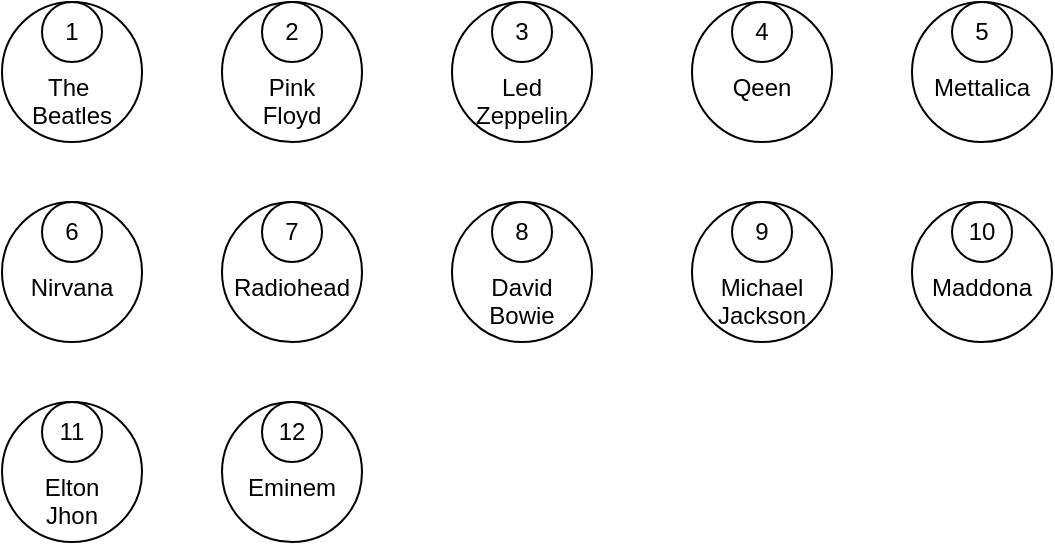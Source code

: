 <mxfile version="27.0.4" pages="6">
  <diagram name="node.Artist" id="mtRTsLWoyq1FAcI0u9YB">
    <mxGraphModel dx="2386" dy="1319" grid="1" gridSize="10" guides="1" tooltips="1" connect="1" arrows="1" fold="1" page="0" pageScale="1" pageWidth="827" pageHeight="1169" math="0" shadow="0">
      <root>
        <mxCell id="0" />
        <mxCell id="1" parent="0" />
        <mxCell id="n9ixTQ6DiQ4oEq_hwf-k-1" value="&lt;div&gt;&lt;br&gt;&lt;/div&gt;&lt;div&gt;&lt;br&gt;&lt;/div&gt;&lt;div&gt;The&amp;nbsp;&lt;/div&gt;&lt;div&gt;Beatles&lt;/div&gt;" style="ellipse;whiteSpace=wrap;html=1;aspect=fixed;" parent="1" vertex="1">
          <mxGeometry x="-1280" y="-740" width="70" height="70" as="geometry" />
        </mxCell>
        <mxCell id="n9ixTQ6DiQ4oEq_hwf-k-2" value="&lt;font style=&quot;font-size: 12px;&quot;&gt;1&lt;/font&gt;" style="ellipse;whiteSpace=wrap;html=1;aspect=fixed;" parent="1" vertex="1">
          <mxGeometry x="-1260" y="-740" width="30" height="30" as="geometry" />
        </mxCell>
        <mxCell id="n9ixTQ6DiQ4oEq_hwf-k-3" value="&lt;div&gt;&lt;br&gt;&lt;/div&gt;&lt;div&gt;&lt;br&gt;&lt;/div&gt;&lt;div&gt;Pink&lt;/div&gt;&lt;div&gt;Floyd&lt;/div&gt;" style="ellipse;whiteSpace=wrap;html=1;aspect=fixed;" parent="1" vertex="1">
          <mxGeometry x="-1170" y="-740" width="70" height="70" as="geometry" />
        </mxCell>
        <mxCell id="n9ixTQ6DiQ4oEq_hwf-k-4" value="&lt;font style=&quot;font-size: 12px;&quot;&gt;2&lt;/font&gt;" style="ellipse;whiteSpace=wrap;html=1;aspect=fixed;" parent="1" vertex="1">
          <mxGeometry x="-1150" y="-740" width="30" height="30" as="geometry" />
        </mxCell>
        <mxCell id="n9ixTQ6DiQ4oEq_hwf-k-5" value="&lt;div&gt;&lt;br&gt;&lt;/div&gt;&lt;div&gt;&lt;br&gt;&lt;/div&gt;&lt;div&gt;Led Zeppelin&lt;/div&gt;" style="ellipse;whiteSpace=wrap;html=1;aspect=fixed;" parent="1" vertex="1">
          <mxGeometry x="-1055" y="-740" width="70" height="70" as="geometry" />
        </mxCell>
        <mxCell id="n9ixTQ6DiQ4oEq_hwf-k-6" value="&lt;font style=&quot;font-size: 12px;&quot;&gt;3&lt;/font&gt;" style="ellipse;whiteSpace=wrap;html=1;aspect=fixed;" parent="1" vertex="1">
          <mxGeometry x="-1035" y="-740" width="30" height="30" as="geometry" />
        </mxCell>
        <mxCell id="n9ixTQ6DiQ4oEq_hwf-k-7" value="&lt;div&gt;&lt;br&gt;&lt;/div&gt;&lt;div&gt;Qeen&lt;/div&gt;" style="ellipse;whiteSpace=wrap;html=1;aspect=fixed;" parent="1" vertex="1">
          <mxGeometry x="-935" y="-740" width="70" height="70" as="geometry" />
        </mxCell>
        <mxCell id="n9ixTQ6DiQ4oEq_hwf-k-8" value="&lt;font style=&quot;font-size: 12px;&quot;&gt;4&lt;/font&gt;" style="ellipse;whiteSpace=wrap;html=1;aspect=fixed;" parent="1" vertex="1">
          <mxGeometry x="-915" y="-740" width="30" height="30" as="geometry" />
        </mxCell>
        <mxCell id="n9ixTQ6DiQ4oEq_hwf-k-9" value="&lt;div&gt;&lt;br&gt;&lt;/div&gt;&lt;div&gt;Mettalica&lt;/div&gt;" style="ellipse;whiteSpace=wrap;html=1;aspect=fixed;" parent="1" vertex="1">
          <mxGeometry x="-825" y="-740" width="70" height="70" as="geometry" />
        </mxCell>
        <mxCell id="n9ixTQ6DiQ4oEq_hwf-k-10" value="&lt;font style=&quot;font-size: 12px;&quot;&gt;5&lt;/font&gt;" style="ellipse;whiteSpace=wrap;html=1;aspect=fixed;" parent="1" vertex="1">
          <mxGeometry x="-805" y="-740" width="30" height="30" as="geometry" />
        </mxCell>
        <mxCell id="n9ixTQ6DiQ4oEq_hwf-k-11" value="&lt;div&gt;&lt;br&gt;&lt;/div&gt;&lt;div&gt;Nirvana&lt;/div&gt;" style="ellipse;whiteSpace=wrap;html=1;aspect=fixed;" parent="1" vertex="1">
          <mxGeometry x="-1280" y="-640" width="70" height="70" as="geometry" />
        </mxCell>
        <mxCell id="n9ixTQ6DiQ4oEq_hwf-k-12" value="&lt;font style=&quot;font-size: 12px;&quot;&gt;6&lt;/font&gt;" style="ellipse;whiteSpace=wrap;html=1;aspect=fixed;" parent="1" vertex="1">
          <mxGeometry x="-1260" y="-640" width="30" height="30" as="geometry" />
        </mxCell>
        <mxCell id="n9ixTQ6DiQ4oEq_hwf-k-13" value="&lt;div&gt;&lt;br&gt;&lt;/div&gt;&lt;div&gt;Radiohead&lt;/div&gt;" style="ellipse;whiteSpace=wrap;html=1;aspect=fixed;" parent="1" vertex="1">
          <mxGeometry x="-1170" y="-640" width="70" height="70" as="geometry" />
        </mxCell>
        <mxCell id="n9ixTQ6DiQ4oEq_hwf-k-14" value="&lt;font style=&quot;font-size: 12px;&quot;&gt;7&lt;/font&gt;" style="ellipse;whiteSpace=wrap;html=1;aspect=fixed;" parent="1" vertex="1">
          <mxGeometry x="-1150" y="-640" width="30" height="30" as="geometry" />
        </mxCell>
        <mxCell id="n9ixTQ6DiQ4oEq_hwf-k-15" value="&lt;div&gt;&lt;br&gt;&lt;/div&gt;&lt;div&gt;&lt;br&gt;&lt;/div&gt;&lt;div&gt;David&lt;/div&gt;&lt;div&gt;Bowie&lt;/div&gt;" style="ellipse;whiteSpace=wrap;html=1;aspect=fixed;" parent="1" vertex="1">
          <mxGeometry x="-1055" y="-640" width="70" height="70" as="geometry" />
        </mxCell>
        <mxCell id="n9ixTQ6DiQ4oEq_hwf-k-16" value="&lt;font style=&quot;font-size: 12px;&quot;&gt;8&lt;/font&gt;" style="ellipse;whiteSpace=wrap;html=1;aspect=fixed;" parent="1" vertex="1">
          <mxGeometry x="-1035" y="-640" width="30" height="30" as="geometry" />
        </mxCell>
        <mxCell id="n9ixTQ6DiQ4oEq_hwf-k-17" value="&lt;div&gt;&lt;br&gt;&lt;/div&gt;&lt;div&gt;&lt;br&gt;&lt;/div&gt;&lt;div&gt;Michael&lt;/div&gt;&lt;div&gt;Jackson&lt;/div&gt;" style="ellipse;whiteSpace=wrap;html=1;aspect=fixed;" parent="1" vertex="1">
          <mxGeometry x="-935" y="-640" width="70" height="70" as="geometry" />
        </mxCell>
        <mxCell id="n9ixTQ6DiQ4oEq_hwf-k-18" value="&lt;font style=&quot;font-size: 12px;&quot;&gt;9&lt;/font&gt;" style="ellipse;whiteSpace=wrap;html=1;aspect=fixed;" parent="1" vertex="1">
          <mxGeometry x="-915" y="-640" width="30" height="30" as="geometry" />
        </mxCell>
        <mxCell id="n9ixTQ6DiQ4oEq_hwf-k-19" value="&lt;div&gt;&lt;br&gt;&lt;/div&gt;&lt;div&gt;Maddona&lt;/div&gt;" style="ellipse;whiteSpace=wrap;html=1;aspect=fixed;" parent="1" vertex="1">
          <mxGeometry x="-825" y="-640" width="70" height="70" as="geometry" />
        </mxCell>
        <mxCell id="n9ixTQ6DiQ4oEq_hwf-k-20" value="&lt;font style=&quot;font-size: 12px;&quot;&gt;10&lt;/font&gt;" style="ellipse;whiteSpace=wrap;html=1;aspect=fixed;" parent="1" vertex="1">
          <mxGeometry x="-805" y="-640" width="30" height="30" as="geometry" />
        </mxCell>
        <mxCell id="n9ixTQ6DiQ4oEq_hwf-k-31" value="&lt;div&gt;&lt;br&gt;&lt;/div&gt;&lt;div&gt;&lt;br&gt;&lt;/div&gt;&lt;div&gt;Elton&lt;/div&gt;&lt;div&gt;Jhon&lt;/div&gt;" style="ellipse;whiteSpace=wrap;html=1;aspect=fixed;" parent="1" vertex="1">
          <mxGeometry x="-1280" y="-540" width="70" height="70" as="geometry" />
        </mxCell>
        <mxCell id="n9ixTQ6DiQ4oEq_hwf-k-32" value="&lt;font style=&quot;font-size: 12px;&quot;&gt;11&lt;/font&gt;" style="ellipse;whiteSpace=wrap;html=1;aspect=fixed;" parent="1" vertex="1">
          <mxGeometry x="-1260" y="-540" width="30" height="30" as="geometry" />
        </mxCell>
        <mxCell id="n9ixTQ6DiQ4oEq_hwf-k-33" value="&lt;div&gt;&lt;br&gt;&lt;/div&gt;&lt;div&gt;Eminem&lt;/div&gt;" style="ellipse;whiteSpace=wrap;html=1;aspect=fixed;" parent="1" vertex="1">
          <mxGeometry x="-1170" y="-540" width="70" height="70" as="geometry" />
        </mxCell>
        <mxCell id="n9ixTQ6DiQ4oEq_hwf-k-34" value="&lt;font style=&quot;font-size: 12px;&quot;&gt;12&lt;/font&gt;" style="ellipse;whiteSpace=wrap;html=1;aspect=fixed;" parent="1" vertex="1">
          <mxGeometry x="-1150" y="-540" width="30" height="30" as="geometry" />
        </mxCell>
      </root>
    </mxGraphModel>
  </diagram>
  <diagram id="RMlNECfj15LKxKKsDek4" name="node.Album">
    <mxGraphModel dx="1209" dy="798" grid="1" gridSize="10" guides="1" tooltips="1" connect="1" arrows="1" fold="1" page="1" pageScale="1" pageWidth="827" pageHeight="1169" math="0" shadow="0">
      <root>
        <mxCell id="0" />
        <mxCell id="1" parent="0" />
        <mxCell id="mAG-xOn-QCstEYM56f-M-1" value="Abbey Road" style="rounded=0;whiteSpace=wrap;html=1;" parent="1" vertex="1">
          <mxGeometry x="100" y="80" width="120" height="60" as="geometry" />
        </mxCell>
        <mxCell id="mAG-xOn-QCstEYM56f-M-2" value="1" style="rounded=0;whiteSpace=wrap;html=1;" parent="1" vertex="1">
          <mxGeometry x="135" y="80" width="50" height="20" as="geometry" />
        </mxCell>
        <mxCell id="mAG-xOn-QCstEYM56f-M-5" value="&lt;div&gt;&lt;br&gt;&lt;/div&gt;&lt;div&gt;The Dark Side of the Moon&lt;/div&gt;" style="rounded=0;whiteSpace=wrap;html=1;" parent="1" vertex="1">
          <mxGeometry x="280" y="80" width="120" height="60" as="geometry" />
        </mxCell>
        <mxCell id="mAG-xOn-QCstEYM56f-M-6" value="2" style="rounded=0;whiteSpace=wrap;html=1;" parent="1" vertex="1">
          <mxGeometry x="315" y="80" width="50" height="20" as="geometry" />
        </mxCell>
        <mxCell id="mAG-xOn-QCstEYM56f-M-7" value="Led Zeppelin IV" style="rounded=0;whiteSpace=wrap;html=1;" parent="1" vertex="1">
          <mxGeometry x="460" y="80" width="120" height="60" as="geometry" />
        </mxCell>
        <mxCell id="mAG-xOn-QCstEYM56f-M-8" value="3" style="rounded=0;whiteSpace=wrap;html=1;" parent="1" vertex="1">
          <mxGeometry x="495" y="80" width="50" height="20" as="geometry" />
        </mxCell>
        <mxCell id="mAG-xOn-QCstEYM56f-M-9" value="A night at the Opera" style="rounded=0;whiteSpace=wrap;html=1;" parent="1" vertex="1">
          <mxGeometry x="640" y="80" width="120" height="60" as="geometry" />
        </mxCell>
        <mxCell id="mAG-xOn-QCstEYM56f-M-10" value="4" style="rounded=0;whiteSpace=wrap;html=1;" parent="1" vertex="1">
          <mxGeometry x="675" y="80" width="50" height="20" as="geometry" />
        </mxCell>
        <mxCell id="mAG-xOn-QCstEYM56f-M-11" value="Master of Puppets" style="rounded=0;whiteSpace=wrap;html=1;" parent="1" vertex="1">
          <mxGeometry x="827" y="80" width="120" height="60" as="geometry" />
        </mxCell>
        <mxCell id="mAG-xOn-QCstEYM56f-M-12" value="5" style="rounded=0;whiteSpace=wrap;html=1;" parent="1" vertex="1">
          <mxGeometry x="862" y="80" width="50" height="20" as="geometry" />
        </mxCell>
        <mxCell id="mAG-xOn-QCstEYM56f-M-13" value="Nevermind" style="rounded=0;whiteSpace=wrap;html=1;" parent="1" vertex="1">
          <mxGeometry x="100" y="190" width="120" height="60" as="geometry" />
        </mxCell>
        <mxCell id="mAG-xOn-QCstEYM56f-M-14" value="6" style="rounded=0;whiteSpace=wrap;html=1;" parent="1" vertex="1">
          <mxGeometry x="135" y="190" width="50" height="20" as="geometry" />
        </mxCell>
        <mxCell id="mAG-xOn-QCstEYM56f-M-15" value="OK Computer" style="rounded=0;whiteSpace=wrap;html=1;" parent="1" vertex="1">
          <mxGeometry x="280" y="190" width="120" height="60" as="geometry" />
        </mxCell>
        <mxCell id="mAG-xOn-QCstEYM56f-M-16" value="7" style="rounded=0;whiteSpace=wrap;html=1;" parent="1" vertex="1">
          <mxGeometry x="315" y="190" width="50" height="20" as="geometry" />
        </mxCell>
        <mxCell id="mAG-xOn-QCstEYM56f-M-17" value="&lt;div&gt;&lt;br&gt;&lt;/div&gt;&lt;div&gt;The Rise and Fall of Ziggy Stardust&lt;/div&gt;" style="rounded=0;whiteSpace=wrap;html=1;" parent="1" vertex="1">
          <mxGeometry x="460" y="190" width="120" height="60" as="geometry" />
        </mxCell>
        <mxCell id="mAG-xOn-QCstEYM56f-M-18" value="8" style="rounded=0;whiteSpace=wrap;html=1;" parent="1" vertex="1">
          <mxGeometry x="495" y="190" width="50" height="20" as="geometry" />
        </mxCell>
        <mxCell id="mAG-xOn-QCstEYM56f-M-19" value="&lt;div&gt;Thriller&lt;/div&gt;" style="rounded=0;whiteSpace=wrap;html=1;" parent="1" vertex="1">
          <mxGeometry x="640" y="190" width="120" height="60" as="geometry" />
        </mxCell>
        <mxCell id="mAG-xOn-QCstEYM56f-M-20" value="9" style="rounded=0;whiteSpace=wrap;html=1;" parent="1" vertex="1">
          <mxGeometry x="675" y="190" width="50" height="20" as="geometry" />
        </mxCell>
        <mxCell id="mAG-xOn-QCstEYM56f-M-21" value="&lt;div&gt;Like a Virgin&lt;/div&gt;" style="rounded=0;whiteSpace=wrap;html=1;" parent="1" vertex="1">
          <mxGeometry x="827" y="190" width="120" height="60" as="geometry" />
        </mxCell>
        <mxCell id="mAG-xOn-QCstEYM56f-M-22" value="10" style="rounded=0;whiteSpace=wrap;html=1;" parent="1" vertex="1">
          <mxGeometry x="862" y="190" width="50" height="20" as="geometry" />
        </mxCell>
        <mxCell id="CA0UK-d6meiWt04aQ1Di-1" value="&lt;div&gt;&lt;br&gt;&lt;/div&gt;&lt;div&gt;Goodbye Yellow&amp;nbsp;&lt;/div&gt;&lt;div&gt;Brick Road&lt;/div&gt;" style="rounded=0;whiteSpace=wrap;html=1;" vertex="1" parent="1">
          <mxGeometry x="100" y="300" width="120" height="60" as="geometry" />
        </mxCell>
        <mxCell id="CA0UK-d6meiWt04aQ1Di-2" value="11" style="rounded=0;whiteSpace=wrap;html=1;" vertex="1" parent="1">
          <mxGeometry x="135" y="300" width="50" height="20" as="geometry" />
        </mxCell>
        <mxCell id="CA0UK-d6meiWt04aQ1Di-3" value="&lt;div&gt;&lt;br&gt;&lt;/div&gt;&lt;div&gt;The Marshall&amp;nbsp;&lt;/div&gt;&lt;div&gt;Mathers LP&lt;/div&gt;" style="rounded=0;whiteSpace=wrap;html=1;" vertex="1" parent="1">
          <mxGeometry x="280" y="300" width="120" height="60" as="geometry" />
        </mxCell>
        <mxCell id="CA0UK-d6meiWt04aQ1Di-4" value="12" style="rounded=0;whiteSpace=wrap;html=1;" vertex="1" parent="1">
          <mxGeometry x="315" y="300" width="50" height="20" as="geometry" />
        </mxCell>
      </root>
    </mxGraphModel>
  </diagram>
  <diagram id="E5cKeu-Ln5tWZLkobFmc" name="node.Genre">
    <mxGraphModel dx="1310" dy="865" grid="1" gridSize="10" guides="1" tooltips="1" connect="1" arrows="1" fold="1" page="1" pageScale="1" pageWidth="827" pageHeight="1169" math="0" shadow="0">
      <root>
        <mxCell id="0" />
        <mxCell id="1" parent="0" />
        <mxCell id="3iETErLrnHmKr_ULb4zi-1" value="Rock" style="shape=hexagon;perimeter=hexagonPerimeter2;whiteSpace=wrap;html=1;fixedSize=1;" parent="1" vertex="1">
          <mxGeometry x="170" y="40" width="120" height="80" as="geometry" />
        </mxCell>
        <mxCell id="3iETErLrnHmKr_ULb4zi-2" value="1" style="shape=hexagon;perimeter=hexagonPerimeter2;whiteSpace=wrap;html=1;fixedSize=1;" parent="1" vertex="1">
          <mxGeometry x="205" y="40" width="50" height="20" as="geometry" />
        </mxCell>
        <mxCell id="3iETErLrnHmKr_ULb4zi-3" value="Progressive Rock" style="shape=hexagon;perimeter=hexagonPerimeter2;whiteSpace=wrap;html=1;fixedSize=1;" parent="1" vertex="1">
          <mxGeometry x="330" y="40" width="120" height="80" as="geometry" />
        </mxCell>
        <mxCell id="3iETErLrnHmKr_ULb4zi-4" value="2" style="shape=hexagon;perimeter=hexagonPerimeter2;whiteSpace=wrap;html=1;fixedSize=1;" parent="1" vertex="1">
          <mxGeometry x="365" y="40" width="50" height="20" as="geometry" />
        </mxCell>
        <mxCell id="3iETErLrnHmKr_ULb4zi-5" value="Heavy Metal" style="shape=hexagon;perimeter=hexagonPerimeter2;whiteSpace=wrap;html=1;fixedSize=1;" parent="1" vertex="1">
          <mxGeometry x="490" y="40" width="120" height="80" as="geometry" />
        </mxCell>
        <mxCell id="3iETErLrnHmKr_ULb4zi-6" value="3" style="shape=hexagon;perimeter=hexagonPerimeter2;whiteSpace=wrap;html=1;fixedSize=1;" parent="1" vertex="1">
          <mxGeometry x="525" y="40" width="50" height="20" as="geometry" />
        </mxCell>
        <mxCell id="3iETErLrnHmKr_ULb4zi-7" value="Grunge" style="shape=hexagon;perimeter=hexagonPerimeter2;whiteSpace=wrap;html=1;fixedSize=1;" parent="1" vertex="1">
          <mxGeometry x="650" y="40" width="120" height="80" as="geometry" />
        </mxCell>
        <mxCell id="3iETErLrnHmKr_ULb4zi-8" value="4" style="shape=hexagon;perimeter=hexagonPerimeter2;whiteSpace=wrap;html=1;fixedSize=1;" parent="1" vertex="1">
          <mxGeometry x="685" y="40" width="50" height="20" as="geometry" />
        </mxCell>
        <mxCell id="3iETErLrnHmKr_ULb4zi-9" value="Alternative Rock" style="shape=hexagon;perimeter=hexagonPerimeter2;whiteSpace=wrap;html=1;fixedSize=1;" parent="1" vertex="1">
          <mxGeometry x="170" y="180" width="120" height="80" as="geometry" />
        </mxCell>
        <mxCell id="3iETErLrnHmKr_ULb4zi-10" value="5" style="shape=hexagon;perimeter=hexagonPerimeter2;whiteSpace=wrap;html=1;fixedSize=1;" parent="1" vertex="1">
          <mxGeometry x="205" y="180" width="50" height="20" as="geometry" />
        </mxCell>
        <mxCell id="3iETErLrnHmKr_ULb4zi-11" value="Pop" style="shape=hexagon;perimeter=hexagonPerimeter2;whiteSpace=wrap;html=1;fixedSize=1;" parent="1" vertex="1">
          <mxGeometry x="330" y="180" width="120" height="80" as="geometry" />
        </mxCell>
        <mxCell id="3iETErLrnHmKr_ULb4zi-12" value="6" style="shape=hexagon;perimeter=hexagonPerimeter2;whiteSpace=wrap;html=1;fixedSize=1;" parent="1" vertex="1">
          <mxGeometry x="365" y="180" width="50" height="20" as="geometry" />
        </mxCell>
        <mxCell id="3iETErLrnHmKr_ULb4zi-13" value="Hip Hop" style="shape=hexagon;perimeter=hexagonPerimeter2;whiteSpace=wrap;html=1;fixedSize=1;" parent="1" vertex="1">
          <mxGeometry x="490" y="180" width="120" height="80" as="geometry" />
        </mxCell>
        <mxCell id="3iETErLrnHmKr_ULb4zi-14" value="7" style="shape=hexagon;perimeter=hexagonPerimeter2;whiteSpace=wrap;html=1;fixedSize=1;" parent="1" vertex="1">
          <mxGeometry x="525" y="180" width="50" height="20" as="geometry" />
        </mxCell>
        <mxCell id="3iETErLrnHmKr_ULb4zi-15" value="Glap Rock" style="shape=hexagon;perimeter=hexagonPerimeter2;whiteSpace=wrap;html=1;fixedSize=1;" parent="1" vertex="1">
          <mxGeometry x="650" y="180" width="120" height="80" as="geometry" />
        </mxCell>
        <mxCell id="3iETErLrnHmKr_ULb4zi-16" value="8" style="shape=hexagon;perimeter=hexagonPerimeter2;whiteSpace=wrap;html=1;fixedSize=1;" parent="1" vertex="1">
          <mxGeometry x="685" y="180" width="50" height="20" as="geometry" />
        </mxCell>
      </root>
    </mxGraphModel>
  </diagram>
  <diagram id="jV6iIh_NrJCeOhy-KTGD" name="edge.Created">
    <mxGraphModel dx="3619" dy="2467" grid="1" gridSize="10" guides="1" tooltips="1" connect="1" arrows="1" fold="1" page="1" pageScale="1" pageWidth="827" pageHeight="1169" math="0" shadow="0">
      <root>
        <mxCell id="0" />
        <mxCell id="1" parent="0" />
        <mxCell id="5HFoHFpW_PpsOGJbvyMc-1" style="edgeStyle=orthogonalEdgeStyle;rounded=0;orthogonalLoop=1;jettySize=auto;html=1;exitX=0.5;exitY=1;exitDx=0;exitDy=0;entryX=0.5;entryY=0;entryDx=0;entryDy=0;" edge="1" parent="1" source="otmdc9xM4TCSabEPH5Tj-1" target="9puG_qDbohNOItTrVRc8-2">
          <mxGeometry relative="1" as="geometry" />
        </mxCell>
        <mxCell id="otmdc9xM4TCSabEPH5Tj-1" value="&lt;div&gt;&lt;br&gt;&lt;/div&gt;&lt;div&gt;&lt;br&gt;&lt;/div&gt;&lt;div&gt;The&amp;nbsp;&lt;/div&gt;&lt;div&gt;Beatles&lt;/div&gt;" style="ellipse;whiteSpace=wrap;html=1;aspect=fixed;" vertex="1" parent="1">
          <mxGeometry x="-1075" y="-1140" width="70" height="70" as="geometry" />
        </mxCell>
        <mxCell id="otmdc9xM4TCSabEPH5Tj-2" value="&lt;font style=&quot;font-size: 12px;&quot;&gt;1&lt;/font&gt;" style="ellipse;whiteSpace=wrap;html=1;aspect=fixed;" vertex="1" parent="1">
          <mxGeometry x="-1055" y="-1140" width="30" height="30" as="geometry" />
        </mxCell>
        <mxCell id="5HFoHFpW_PpsOGJbvyMc-3" style="edgeStyle=orthogonalEdgeStyle;rounded=0;orthogonalLoop=1;jettySize=auto;html=1;exitX=0.5;exitY=1;exitDx=0;exitDy=0;entryX=0.5;entryY=0;entryDx=0;entryDy=0;" edge="1" parent="1" source="otmdc9xM4TCSabEPH5Tj-3" target="9puG_qDbohNOItTrVRc8-4">
          <mxGeometry relative="1" as="geometry" />
        </mxCell>
        <mxCell id="otmdc9xM4TCSabEPH5Tj-3" value="&lt;div&gt;&lt;br&gt;&lt;/div&gt;&lt;div&gt;&lt;br&gt;&lt;/div&gt;&lt;div&gt;Pink&lt;/div&gt;&lt;div&gt;Floyd&lt;/div&gt;" style="ellipse;whiteSpace=wrap;html=1;aspect=fixed;" vertex="1" parent="1">
          <mxGeometry x="-895" y="-1140" width="70" height="70" as="geometry" />
        </mxCell>
        <mxCell id="otmdc9xM4TCSabEPH5Tj-4" value="&lt;font style=&quot;font-size: 12px;&quot;&gt;2&lt;/font&gt;" style="ellipse;whiteSpace=wrap;html=1;aspect=fixed;" vertex="1" parent="1">
          <mxGeometry x="-875" y="-1140" width="30" height="30" as="geometry" />
        </mxCell>
        <mxCell id="5HFoHFpW_PpsOGJbvyMc-6" style="edgeStyle=orthogonalEdgeStyle;rounded=0;orthogonalLoop=1;jettySize=auto;html=1;exitX=0.5;exitY=1;exitDx=0;exitDy=0;entryX=0.5;entryY=0;entryDx=0;entryDy=0;" edge="1" parent="1" source="otmdc9xM4TCSabEPH5Tj-5" target="9puG_qDbohNOItTrVRc8-6">
          <mxGeometry relative="1" as="geometry" />
        </mxCell>
        <mxCell id="otmdc9xM4TCSabEPH5Tj-5" value="&lt;div&gt;&lt;br&gt;&lt;/div&gt;&lt;div&gt;&lt;br&gt;&lt;/div&gt;&lt;div&gt;Led Zeppelin&lt;/div&gt;" style="ellipse;whiteSpace=wrap;html=1;aspect=fixed;" vertex="1" parent="1">
          <mxGeometry x="-715" y="-1140" width="70" height="70" as="geometry" />
        </mxCell>
        <mxCell id="otmdc9xM4TCSabEPH5Tj-6" value="&lt;font style=&quot;font-size: 12px;&quot;&gt;3&lt;/font&gt;" style="ellipse;whiteSpace=wrap;html=1;aspect=fixed;" vertex="1" parent="1">
          <mxGeometry x="-695" y="-1140" width="30" height="30" as="geometry" />
        </mxCell>
        <mxCell id="5HFoHFpW_PpsOGJbvyMc-7" style="edgeStyle=orthogonalEdgeStyle;rounded=0;orthogonalLoop=1;jettySize=auto;html=1;exitX=0.5;exitY=1;exitDx=0;exitDy=0;entryX=0.5;entryY=0;entryDx=0;entryDy=0;" edge="1" parent="1" source="otmdc9xM4TCSabEPH5Tj-7" target="9puG_qDbohNOItTrVRc8-8">
          <mxGeometry relative="1" as="geometry" />
        </mxCell>
        <mxCell id="otmdc9xM4TCSabEPH5Tj-7" value="&lt;div&gt;&lt;br&gt;&lt;/div&gt;&lt;div&gt;Qeen&lt;/div&gt;" style="ellipse;whiteSpace=wrap;html=1;aspect=fixed;" vertex="1" parent="1">
          <mxGeometry x="-535" y="-1140" width="70" height="70" as="geometry" />
        </mxCell>
        <mxCell id="otmdc9xM4TCSabEPH5Tj-8" value="&lt;font style=&quot;font-size: 12px;&quot;&gt;4&lt;/font&gt;" style="ellipse;whiteSpace=wrap;html=1;aspect=fixed;" vertex="1" parent="1">
          <mxGeometry x="-515" y="-1140" width="30" height="30" as="geometry" />
        </mxCell>
        <mxCell id="5HFoHFpW_PpsOGJbvyMc-10" style="edgeStyle=orthogonalEdgeStyle;rounded=0;orthogonalLoop=1;jettySize=auto;html=1;exitX=0.5;exitY=1;exitDx=0;exitDy=0;entryX=0.5;entryY=0;entryDx=0;entryDy=0;" edge="1" parent="1" source="otmdc9xM4TCSabEPH5Tj-9" target="9puG_qDbohNOItTrVRc8-10">
          <mxGeometry relative="1" as="geometry" />
        </mxCell>
        <mxCell id="otmdc9xM4TCSabEPH5Tj-9" value="&lt;div&gt;&lt;br&gt;&lt;/div&gt;&lt;div&gt;Mettalica&lt;/div&gt;" style="ellipse;whiteSpace=wrap;html=1;aspect=fixed;" vertex="1" parent="1">
          <mxGeometry x="-348" y="-1140" width="70" height="70" as="geometry" />
        </mxCell>
        <mxCell id="otmdc9xM4TCSabEPH5Tj-10" value="&lt;font style=&quot;font-size: 12px;&quot;&gt;5&lt;/font&gt;" style="ellipse;whiteSpace=wrap;html=1;aspect=fixed;" vertex="1" parent="1">
          <mxGeometry x="-328" y="-1140" width="30" height="30" as="geometry" />
        </mxCell>
        <mxCell id="5HFoHFpW_PpsOGJbvyMc-11" style="edgeStyle=orthogonalEdgeStyle;rounded=0;orthogonalLoop=1;jettySize=auto;html=1;exitX=0.5;exitY=1;exitDx=0;exitDy=0;entryX=0.5;entryY=0;entryDx=0;entryDy=0;" edge="1" parent="1" source="otmdc9xM4TCSabEPH5Tj-11" target="9puG_qDbohNOItTrVRc8-12">
          <mxGeometry relative="1" as="geometry" />
        </mxCell>
        <mxCell id="otmdc9xM4TCSabEPH5Tj-11" value="&lt;div&gt;&lt;br&gt;&lt;/div&gt;&lt;div&gt;Nirvana&lt;/div&gt;" style="ellipse;whiteSpace=wrap;html=1;aspect=fixed;" vertex="1" parent="1">
          <mxGeometry x="-195" y="-1140" width="70" height="70" as="geometry" />
        </mxCell>
        <mxCell id="otmdc9xM4TCSabEPH5Tj-12" value="&lt;font style=&quot;font-size: 12px;&quot;&gt;6&lt;/font&gt;" style="ellipse;whiteSpace=wrap;html=1;aspect=fixed;" vertex="1" parent="1">
          <mxGeometry x="-175" y="-1140" width="30" height="30" as="geometry" />
        </mxCell>
        <mxCell id="5HFoHFpW_PpsOGJbvyMc-12" style="edgeStyle=orthogonalEdgeStyle;rounded=0;orthogonalLoop=1;jettySize=auto;html=1;exitX=0.5;exitY=1;exitDx=0;exitDy=0;entryX=0.5;entryY=0;entryDx=0;entryDy=0;" edge="1" parent="1" source="otmdc9xM4TCSabEPH5Tj-13" target="9puG_qDbohNOItTrVRc8-14">
          <mxGeometry relative="1" as="geometry" />
        </mxCell>
        <mxCell id="otmdc9xM4TCSabEPH5Tj-13" value="&lt;div&gt;&lt;br&gt;&lt;/div&gt;&lt;div&gt;Radiohead&lt;/div&gt;" style="ellipse;whiteSpace=wrap;html=1;aspect=fixed;" vertex="1" parent="1">
          <mxGeometry x="-15" y="-1140" width="70" height="70" as="geometry" />
        </mxCell>
        <mxCell id="otmdc9xM4TCSabEPH5Tj-14" value="&lt;font style=&quot;font-size: 12px;&quot;&gt;7&lt;/font&gt;" style="ellipse;whiteSpace=wrap;html=1;aspect=fixed;" vertex="1" parent="1">
          <mxGeometry x="5" y="-1140" width="30" height="30" as="geometry" />
        </mxCell>
        <mxCell id="5HFoHFpW_PpsOGJbvyMc-13" style="edgeStyle=orthogonalEdgeStyle;rounded=0;orthogonalLoop=1;jettySize=auto;html=1;exitX=0.5;exitY=1;exitDx=0;exitDy=0;entryX=0.5;entryY=0;entryDx=0;entryDy=0;" edge="1" parent="1" source="otmdc9xM4TCSabEPH5Tj-15" target="9puG_qDbohNOItTrVRc8-16">
          <mxGeometry relative="1" as="geometry" />
        </mxCell>
        <mxCell id="otmdc9xM4TCSabEPH5Tj-15" value="&lt;div&gt;&lt;br&gt;&lt;/div&gt;&lt;div&gt;&lt;br&gt;&lt;/div&gt;&lt;div&gt;David&lt;/div&gt;&lt;div&gt;Bowie&lt;/div&gt;" style="ellipse;whiteSpace=wrap;html=1;aspect=fixed;" vertex="1" parent="1">
          <mxGeometry x="165" y="-1140" width="70" height="70" as="geometry" />
        </mxCell>
        <mxCell id="otmdc9xM4TCSabEPH5Tj-16" value="&lt;font style=&quot;font-size: 12px;&quot;&gt;8&lt;/font&gt;" style="ellipse;whiteSpace=wrap;html=1;aspect=fixed;" vertex="1" parent="1">
          <mxGeometry x="185" y="-1140" width="30" height="30" as="geometry" />
        </mxCell>
        <mxCell id="5HFoHFpW_PpsOGJbvyMc-14" style="edgeStyle=orthogonalEdgeStyle;rounded=0;orthogonalLoop=1;jettySize=auto;html=1;exitX=0.5;exitY=1;exitDx=0;exitDy=0;entryX=0.5;entryY=0;entryDx=0;entryDy=0;" edge="1" parent="1" source="otmdc9xM4TCSabEPH5Tj-17" target="9puG_qDbohNOItTrVRc8-18">
          <mxGeometry relative="1" as="geometry" />
        </mxCell>
        <mxCell id="otmdc9xM4TCSabEPH5Tj-17" value="&lt;div&gt;&lt;br&gt;&lt;/div&gt;&lt;div&gt;&lt;br&gt;&lt;/div&gt;&lt;div&gt;Michael&lt;/div&gt;&lt;div&gt;Jackson&lt;/div&gt;" style="ellipse;whiteSpace=wrap;html=1;aspect=fixed;" vertex="1" parent="1">
          <mxGeometry x="345" y="-1150" width="70" height="70" as="geometry" />
        </mxCell>
        <mxCell id="otmdc9xM4TCSabEPH5Tj-18" value="&lt;font style=&quot;font-size: 12px;&quot;&gt;9&lt;/font&gt;" style="ellipse;whiteSpace=wrap;html=1;aspect=fixed;" vertex="1" parent="1">
          <mxGeometry x="365" y="-1150" width="30" height="30" as="geometry" />
        </mxCell>
        <mxCell id="5HFoHFpW_PpsOGJbvyMc-15" style="edgeStyle=orthogonalEdgeStyle;rounded=0;orthogonalLoop=1;jettySize=auto;html=1;exitX=0.5;exitY=1;exitDx=0;exitDy=0;entryX=0.5;entryY=0;entryDx=0;entryDy=0;" edge="1" parent="1" source="otmdc9xM4TCSabEPH5Tj-19" target="9puG_qDbohNOItTrVRc8-20">
          <mxGeometry relative="1" as="geometry" />
        </mxCell>
        <mxCell id="otmdc9xM4TCSabEPH5Tj-19" value="&lt;div&gt;&lt;br&gt;&lt;/div&gt;&lt;div&gt;Maddona&lt;/div&gt;" style="ellipse;whiteSpace=wrap;html=1;aspect=fixed;" vertex="1" parent="1">
          <mxGeometry x="532" y="-1150" width="70" height="70" as="geometry" />
        </mxCell>
        <mxCell id="otmdc9xM4TCSabEPH5Tj-20" value="&lt;font style=&quot;font-size: 12px;&quot;&gt;10&lt;/font&gt;" style="ellipse;whiteSpace=wrap;html=1;aspect=fixed;" vertex="1" parent="1">
          <mxGeometry x="552" y="-1150" width="30" height="30" as="geometry" />
        </mxCell>
        <mxCell id="5HFoHFpW_PpsOGJbvyMc-17" style="edgeStyle=orthogonalEdgeStyle;rounded=0;orthogonalLoop=1;jettySize=auto;html=1;exitX=0.5;exitY=0;exitDx=0;exitDy=0;entryX=0.5;entryY=1;entryDx=0;entryDy=0;" edge="1" parent="1" source="otmdc9xM4TCSabEPH5Tj-21" target="9puG_qDbohNOItTrVRc8-21">
          <mxGeometry relative="1" as="geometry" />
        </mxCell>
        <mxCell id="otmdc9xM4TCSabEPH5Tj-21" value="&lt;div&gt;&lt;br&gt;&lt;/div&gt;&lt;div&gt;&lt;br&gt;&lt;/div&gt;&lt;div&gt;Elton&lt;/div&gt;&lt;div&gt;Jhon&lt;/div&gt;" style="ellipse;whiteSpace=wrap;html=1;aspect=fixed;" vertex="1" parent="1">
          <mxGeometry x="-1075" y="-730" width="70" height="70" as="geometry" />
        </mxCell>
        <mxCell id="otmdc9xM4TCSabEPH5Tj-22" value="&lt;font style=&quot;font-size: 12px;&quot;&gt;11&lt;/font&gt;" style="ellipse;whiteSpace=wrap;html=1;aspect=fixed;" vertex="1" parent="1">
          <mxGeometry x="-1055" y="-730" width="30" height="30" as="geometry" />
        </mxCell>
        <mxCell id="otmdc9xM4TCSabEPH5Tj-23" value="&lt;div&gt;&lt;br&gt;&lt;/div&gt;&lt;div&gt;Eminem&lt;/div&gt;" style="ellipse;whiteSpace=wrap;html=1;aspect=fixed;" vertex="1" parent="1">
          <mxGeometry x="-895" y="-730" width="70" height="70" as="geometry" />
        </mxCell>
        <mxCell id="5HFoHFpW_PpsOGJbvyMc-16" style="edgeStyle=orthogonalEdgeStyle;rounded=0;orthogonalLoop=1;jettySize=auto;html=1;exitX=0.5;exitY=0;exitDx=0;exitDy=0;entryX=0.5;entryY=1;entryDx=0;entryDy=0;" edge="1" parent="1" source="otmdc9xM4TCSabEPH5Tj-24" target="9puG_qDbohNOItTrVRc8-23">
          <mxGeometry relative="1" as="geometry" />
        </mxCell>
        <mxCell id="otmdc9xM4TCSabEPH5Tj-24" value="&lt;font style=&quot;font-size: 12px;&quot;&gt;12&lt;/font&gt;" style="ellipse;whiteSpace=wrap;html=1;aspect=fixed;" vertex="1" parent="1">
          <mxGeometry x="-875" y="-730" width="30" height="30" as="geometry" />
        </mxCell>
        <mxCell id="9puG_qDbohNOItTrVRc8-1" value="Abbey Road" style="rounded=0;whiteSpace=wrap;html=1;" vertex="1" parent="1">
          <mxGeometry x="-1100" y="-1010" width="120" height="60" as="geometry" />
        </mxCell>
        <mxCell id="9puG_qDbohNOItTrVRc8-2" value="1" style="rounded=0;whiteSpace=wrap;html=1;" vertex="1" parent="1">
          <mxGeometry x="-1065" y="-1010" width="50" height="20" as="geometry" />
        </mxCell>
        <mxCell id="9puG_qDbohNOItTrVRc8-3" value="&lt;div&gt;&lt;br&gt;&lt;/div&gt;&lt;div&gt;The Dark Side of the Moon&lt;/div&gt;" style="rounded=0;whiteSpace=wrap;html=1;" vertex="1" parent="1">
          <mxGeometry x="-920" y="-1010" width="120" height="60" as="geometry" />
        </mxCell>
        <mxCell id="9puG_qDbohNOItTrVRc8-4" value="2" style="rounded=0;whiteSpace=wrap;html=1;" vertex="1" parent="1">
          <mxGeometry x="-885" y="-1010" width="50" height="20" as="geometry" />
        </mxCell>
        <mxCell id="9puG_qDbohNOItTrVRc8-5" value="Led Zeppelin IV" style="rounded=0;whiteSpace=wrap;html=1;" vertex="1" parent="1">
          <mxGeometry x="-740" y="-1010" width="120" height="60" as="geometry" />
        </mxCell>
        <mxCell id="9puG_qDbohNOItTrVRc8-6" value="3" style="rounded=0;whiteSpace=wrap;html=1;" vertex="1" parent="1">
          <mxGeometry x="-705" y="-1010" width="50" height="20" as="geometry" />
        </mxCell>
        <mxCell id="9puG_qDbohNOItTrVRc8-7" value="A night at the Opera" style="rounded=0;whiteSpace=wrap;html=1;" vertex="1" parent="1">
          <mxGeometry x="-560" y="-1010" width="120" height="60" as="geometry" />
        </mxCell>
        <mxCell id="9puG_qDbohNOItTrVRc8-8" value="4" style="rounded=0;whiteSpace=wrap;html=1;" vertex="1" parent="1">
          <mxGeometry x="-525" y="-1010" width="50" height="20" as="geometry" />
        </mxCell>
        <mxCell id="9puG_qDbohNOItTrVRc8-9" value="Master of Puppets" style="rounded=0;whiteSpace=wrap;html=1;" vertex="1" parent="1">
          <mxGeometry x="-373" y="-1010" width="120" height="60" as="geometry" />
        </mxCell>
        <mxCell id="9puG_qDbohNOItTrVRc8-10" value="5" style="rounded=0;whiteSpace=wrap;html=1;" vertex="1" parent="1">
          <mxGeometry x="-338" y="-1010" width="50" height="20" as="geometry" />
        </mxCell>
        <mxCell id="9puG_qDbohNOItTrVRc8-11" value="Nevermind" style="rounded=0;whiteSpace=wrap;html=1;" vertex="1" parent="1">
          <mxGeometry x="-220" y="-1010" width="120" height="60" as="geometry" />
        </mxCell>
        <mxCell id="9puG_qDbohNOItTrVRc8-12" value="6" style="rounded=0;whiteSpace=wrap;html=1;" vertex="1" parent="1">
          <mxGeometry x="-185" y="-1010" width="50" height="20" as="geometry" />
        </mxCell>
        <mxCell id="9puG_qDbohNOItTrVRc8-13" value="OK Computer" style="rounded=0;whiteSpace=wrap;html=1;" vertex="1" parent="1">
          <mxGeometry x="-40" y="-1010" width="120" height="60" as="geometry" />
        </mxCell>
        <mxCell id="9puG_qDbohNOItTrVRc8-14" value="7" style="rounded=0;whiteSpace=wrap;html=1;" vertex="1" parent="1">
          <mxGeometry x="-5" y="-1010" width="50" height="20" as="geometry" />
        </mxCell>
        <mxCell id="9puG_qDbohNOItTrVRc8-15" value="&lt;div&gt;&lt;br&gt;&lt;/div&gt;&lt;div&gt;The Rise and Fall of Ziggy Stardust&lt;/div&gt;" style="rounded=0;whiteSpace=wrap;html=1;" vertex="1" parent="1">
          <mxGeometry x="140" y="-1010" width="120" height="60" as="geometry" />
        </mxCell>
        <mxCell id="9puG_qDbohNOItTrVRc8-16" value="8" style="rounded=0;whiteSpace=wrap;html=1;" vertex="1" parent="1">
          <mxGeometry x="175" y="-1010" width="50" height="20" as="geometry" />
        </mxCell>
        <mxCell id="9puG_qDbohNOItTrVRc8-17" value="&lt;div&gt;Thriller&lt;/div&gt;" style="rounded=0;whiteSpace=wrap;html=1;" vertex="1" parent="1">
          <mxGeometry x="320" y="-1010" width="120" height="60" as="geometry" />
        </mxCell>
        <mxCell id="9puG_qDbohNOItTrVRc8-18" value="9" style="rounded=0;whiteSpace=wrap;html=1;" vertex="1" parent="1">
          <mxGeometry x="355" y="-1010" width="50" height="20" as="geometry" />
        </mxCell>
        <mxCell id="9puG_qDbohNOItTrVRc8-19" value="&lt;div&gt;Like a Virgin&lt;/div&gt;" style="rounded=0;whiteSpace=wrap;html=1;" vertex="1" parent="1">
          <mxGeometry x="507" y="-1010" width="120" height="60" as="geometry" />
        </mxCell>
        <mxCell id="9puG_qDbohNOItTrVRc8-20" value="10" style="rounded=0;whiteSpace=wrap;html=1;" vertex="1" parent="1">
          <mxGeometry x="542" y="-1010" width="50" height="20" as="geometry" />
        </mxCell>
        <mxCell id="9puG_qDbohNOItTrVRc8-21" value="&lt;div&gt;&lt;br&gt;&lt;/div&gt;&lt;div&gt;Goodbye Yellow&amp;nbsp;&lt;/div&gt;&lt;div&gt;Brick Road&lt;/div&gt;" style="rounded=0;whiteSpace=wrap;html=1;" vertex="1" parent="1">
          <mxGeometry x="-1100" y="-850" width="120" height="60" as="geometry" />
        </mxCell>
        <mxCell id="9puG_qDbohNOItTrVRc8-22" value="11" style="rounded=0;whiteSpace=wrap;html=1;" vertex="1" parent="1">
          <mxGeometry x="-1065" y="-850" width="50" height="20" as="geometry" />
        </mxCell>
        <mxCell id="9puG_qDbohNOItTrVRc8-23" value="&lt;div&gt;&lt;br&gt;&lt;/div&gt;&lt;div&gt;The Marshall&amp;nbsp;&lt;/div&gt;&lt;div&gt;Mathers LP&lt;/div&gt;" style="rounded=0;whiteSpace=wrap;html=1;" vertex="1" parent="1">
          <mxGeometry x="-920" y="-850" width="120" height="60" as="geometry" />
        </mxCell>
        <mxCell id="9puG_qDbohNOItTrVRc8-24" value="12" style="rounded=0;whiteSpace=wrap;html=1;" vertex="1" parent="1">
          <mxGeometry x="-885" y="-850" width="50" height="20" as="geometry" />
        </mxCell>
      </root>
    </mxGraphModel>
  </diagram>
  <diagram id="javiK_mJM847Ckf1IRG5" name="edge.BelongsTo">
    <mxGraphModel dx="1747" dy="1153" grid="1" gridSize="10" guides="1" tooltips="1" connect="1" arrows="1" fold="1" page="1" pageScale="1" pageWidth="827" pageHeight="1169" math="0" shadow="0">
      <root>
        <mxCell id="0" />
        <mxCell id="1" parent="0" />
        <mxCell id="BGe-2FDn_jNL-zvXW_9y-1" value="Rock" style="shape=hexagon;perimeter=hexagonPerimeter2;whiteSpace=wrap;html=1;fixedSize=1;" vertex="1" parent="1">
          <mxGeometry x="190" y="120" width="120" height="80" as="geometry" />
        </mxCell>
        <mxCell id="BGe-2FDn_jNL-zvXW_9y-2" value="1" style="shape=hexagon;perimeter=hexagonPerimeter2;whiteSpace=wrap;html=1;fixedSize=1;" vertex="1" parent="1">
          <mxGeometry x="225" y="120" width="50" height="20" as="geometry" />
        </mxCell>
        <mxCell id="BGe-2FDn_jNL-zvXW_9y-3" value="Progressive Rock" style="shape=hexagon;perimeter=hexagonPerimeter2;whiteSpace=wrap;html=1;fixedSize=1;" vertex="1" parent="1">
          <mxGeometry x="450" y="120" width="120" height="80" as="geometry" />
        </mxCell>
        <mxCell id="BGe-2FDn_jNL-zvXW_9y-4" value="2" style="shape=hexagon;perimeter=hexagonPerimeter2;whiteSpace=wrap;html=1;fixedSize=1;" vertex="1" parent="1">
          <mxGeometry x="485" y="120" width="50" height="20" as="geometry" />
        </mxCell>
        <mxCell id="BGe-2FDn_jNL-zvXW_9y-5" value="Heavy Metal" style="shape=hexagon;perimeter=hexagonPerimeter2;whiteSpace=wrap;html=1;fixedSize=1;" vertex="1" parent="1">
          <mxGeometry x="610" y="120" width="120" height="80" as="geometry" />
        </mxCell>
        <mxCell id="BGe-2FDn_jNL-zvXW_9y-6" value="3" style="shape=hexagon;perimeter=hexagonPerimeter2;whiteSpace=wrap;html=1;fixedSize=1;" vertex="1" parent="1">
          <mxGeometry x="645" y="120" width="50" height="20" as="geometry" />
        </mxCell>
        <mxCell id="BGe-2FDn_jNL-zvXW_9y-7" value="Grunge" style="shape=hexagon;perimeter=hexagonPerimeter2;whiteSpace=wrap;html=1;fixedSize=1;" vertex="1" parent="1">
          <mxGeometry x="770" y="120" width="120" height="80" as="geometry" />
        </mxCell>
        <mxCell id="BGe-2FDn_jNL-zvXW_9y-8" value="4" style="shape=hexagon;perimeter=hexagonPerimeter2;whiteSpace=wrap;html=1;fixedSize=1;" vertex="1" parent="1">
          <mxGeometry x="805" y="120" width="50" height="20" as="geometry" />
        </mxCell>
        <mxCell id="BGe-2FDn_jNL-zvXW_9y-9" value="Alternative Rock" style="shape=hexagon;perimeter=hexagonPerimeter2;whiteSpace=wrap;html=1;fixedSize=1;" vertex="1" parent="1">
          <mxGeometry x="950" y="120" width="120" height="80" as="geometry" />
        </mxCell>
        <mxCell id="BGe-2FDn_jNL-zvXW_9y-10" value="5" style="shape=hexagon;perimeter=hexagonPerimeter2;whiteSpace=wrap;html=1;fixedSize=1;" vertex="1" parent="1">
          <mxGeometry x="985" y="120" width="50" height="20" as="geometry" />
        </mxCell>
        <mxCell id="BGe-2FDn_jNL-zvXW_9y-11" value="Pop" style="shape=hexagon;perimeter=hexagonPerimeter2;whiteSpace=wrap;html=1;fixedSize=1;" vertex="1" parent="1">
          <mxGeometry x="1110" y="120" width="120" height="80" as="geometry" />
        </mxCell>
        <mxCell id="BGe-2FDn_jNL-zvXW_9y-12" value="6" style="shape=hexagon;perimeter=hexagonPerimeter2;whiteSpace=wrap;html=1;fixedSize=1;" vertex="1" parent="1">
          <mxGeometry x="1145" y="120" width="50" height="20" as="geometry" />
        </mxCell>
        <mxCell id="BGe-2FDn_jNL-zvXW_9y-13" value="Hip Hop" style="shape=hexagon;perimeter=hexagonPerimeter2;whiteSpace=wrap;html=1;fixedSize=1;" vertex="1" parent="1">
          <mxGeometry x="1270" y="120" width="120" height="80" as="geometry" />
        </mxCell>
        <mxCell id="BGe-2FDn_jNL-zvXW_9y-14" value="7" style="shape=hexagon;perimeter=hexagonPerimeter2;whiteSpace=wrap;html=1;fixedSize=1;" vertex="1" parent="1">
          <mxGeometry x="1305" y="120" width="50" height="20" as="geometry" />
        </mxCell>
        <mxCell id="BGe-2FDn_jNL-zvXW_9y-15" value="Glap Rock" style="shape=hexagon;perimeter=hexagonPerimeter2;whiteSpace=wrap;html=1;fixedSize=1;" vertex="1" parent="1">
          <mxGeometry x="1430" y="120" width="120" height="80" as="geometry" />
        </mxCell>
        <mxCell id="BGe-2FDn_jNL-zvXW_9y-16" value="8" style="shape=hexagon;perimeter=hexagonPerimeter2;whiteSpace=wrap;html=1;fixedSize=1;" vertex="1" parent="1">
          <mxGeometry x="1465" y="120" width="50" height="20" as="geometry" />
        </mxCell>
        <mxCell id="JoB6Zxh1s8K0CLLg_lcz-27" style="edgeStyle=orthogonalEdgeStyle;rounded=0;orthogonalLoop=1;jettySize=auto;html=1;exitX=0.5;exitY=1;exitDx=0;exitDy=0;entryX=0.5;entryY=0;entryDx=0;entryDy=0;" edge="1" parent="1" source="JoB6Zxh1s8K0CLLg_lcz-1" target="BGe-2FDn_jNL-zvXW_9y-2">
          <mxGeometry relative="1" as="geometry" />
        </mxCell>
        <mxCell id="JoB6Zxh1s8K0CLLg_lcz-1" value="Abbey Road" style="rounded=0;whiteSpace=wrap;html=1;" vertex="1" parent="1">
          <mxGeometry x="190" y="10" width="120" height="60" as="geometry" />
        </mxCell>
        <mxCell id="JoB6Zxh1s8K0CLLg_lcz-2" value="1" style="rounded=0;whiteSpace=wrap;html=1;" vertex="1" parent="1">
          <mxGeometry x="225" y="10" width="50" height="20" as="geometry" />
        </mxCell>
        <mxCell id="JoB6Zxh1s8K0CLLg_lcz-28" style="edgeStyle=orthogonalEdgeStyle;rounded=0;orthogonalLoop=1;jettySize=auto;html=1;exitX=0.5;exitY=1;exitDx=0;exitDy=0;entryX=0.5;entryY=0;entryDx=0;entryDy=0;" edge="1" parent="1" source="JoB6Zxh1s8K0CLLg_lcz-3" target="BGe-2FDn_jNL-zvXW_9y-4">
          <mxGeometry relative="1" as="geometry" />
        </mxCell>
        <mxCell id="JoB6Zxh1s8K0CLLg_lcz-3" value="&lt;div&gt;&lt;br&gt;&lt;/div&gt;&lt;div&gt;The Dark Side of the Moon&lt;/div&gt;" style="rounded=0;whiteSpace=wrap;html=1;" vertex="1" parent="1">
          <mxGeometry x="450" y="10" width="120" height="60" as="geometry" />
        </mxCell>
        <mxCell id="JoB6Zxh1s8K0CLLg_lcz-4" value="2" style="rounded=0;whiteSpace=wrap;html=1;" vertex="1" parent="1">
          <mxGeometry x="485" y="10" width="50" height="20" as="geometry" />
        </mxCell>
        <mxCell id="JoB6Zxh1s8K0CLLg_lcz-26" style="edgeStyle=orthogonalEdgeStyle;rounded=0;orthogonalLoop=1;jettySize=auto;html=1;exitX=0.5;exitY=0;exitDx=0;exitDy=0;entryX=0.5;entryY=1;entryDx=0;entryDy=0;" edge="1" parent="1" source="JoB6Zxh1s8K0CLLg_lcz-5" target="BGe-2FDn_jNL-zvXW_9y-1">
          <mxGeometry relative="1" as="geometry" />
        </mxCell>
        <mxCell id="JoB6Zxh1s8K0CLLg_lcz-5" value="Led Zeppelin IV" style="rounded=0;whiteSpace=wrap;html=1;" vertex="1" parent="1">
          <mxGeometry x="80" y="260" width="120" height="60" as="geometry" />
        </mxCell>
        <mxCell id="JoB6Zxh1s8K0CLLg_lcz-6" value="3" style="rounded=0;whiteSpace=wrap;html=1;" vertex="1" parent="1">
          <mxGeometry x="115" y="260" width="50" height="20" as="geometry" />
        </mxCell>
        <mxCell id="JoB6Zxh1s8K0CLLg_lcz-25" style="edgeStyle=orthogonalEdgeStyle;rounded=0;orthogonalLoop=1;jettySize=auto;html=1;exitX=0.5;exitY=0;exitDx=0;exitDy=0;entryX=0.5;entryY=1;entryDx=0;entryDy=0;" edge="1" parent="1" source="JoB6Zxh1s8K0CLLg_lcz-7" target="BGe-2FDn_jNL-zvXW_9y-1">
          <mxGeometry relative="1" as="geometry" />
        </mxCell>
        <mxCell id="JoB6Zxh1s8K0CLLg_lcz-7" value="A night at the Opera" style="rounded=0;whiteSpace=wrap;html=1;" vertex="1" parent="1">
          <mxGeometry x="275" y="260" width="120" height="60" as="geometry" />
        </mxCell>
        <mxCell id="JoB6Zxh1s8K0CLLg_lcz-8" value="4" style="rounded=0;whiteSpace=wrap;html=1;" vertex="1" parent="1">
          <mxGeometry x="310" y="260" width="50" height="20" as="geometry" />
        </mxCell>
        <mxCell id="JoB6Zxh1s8K0CLLg_lcz-29" style="edgeStyle=orthogonalEdgeStyle;rounded=0;orthogonalLoop=1;jettySize=auto;html=1;exitX=0.5;exitY=1;exitDx=0;exitDy=0;entryX=0.5;entryY=0;entryDx=0;entryDy=0;" edge="1" parent="1" source="JoB6Zxh1s8K0CLLg_lcz-9" target="BGe-2FDn_jNL-zvXW_9y-6">
          <mxGeometry relative="1" as="geometry" />
        </mxCell>
        <mxCell id="JoB6Zxh1s8K0CLLg_lcz-9" value="Master of Puppets" style="rounded=0;whiteSpace=wrap;html=1;" vertex="1" parent="1">
          <mxGeometry x="610" y="10" width="120" height="60" as="geometry" />
        </mxCell>
        <mxCell id="JoB6Zxh1s8K0CLLg_lcz-10" value="5" style="rounded=0;whiteSpace=wrap;html=1;" vertex="1" parent="1">
          <mxGeometry x="645" y="10" width="50" height="20" as="geometry" />
        </mxCell>
        <mxCell id="JoB6Zxh1s8K0CLLg_lcz-31" style="edgeStyle=orthogonalEdgeStyle;rounded=0;orthogonalLoop=1;jettySize=auto;html=1;exitX=0.5;exitY=1;exitDx=0;exitDy=0;entryX=0.5;entryY=0;entryDx=0;entryDy=0;" edge="1" parent="1" source="JoB6Zxh1s8K0CLLg_lcz-11" target="BGe-2FDn_jNL-zvXW_9y-8">
          <mxGeometry relative="1" as="geometry" />
        </mxCell>
        <mxCell id="JoB6Zxh1s8K0CLLg_lcz-11" value="Nevermind" style="rounded=0;whiteSpace=wrap;html=1;" vertex="1" parent="1">
          <mxGeometry x="770" y="10" width="120" height="60" as="geometry" />
        </mxCell>
        <mxCell id="JoB6Zxh1s8K0CLLg_lcz-12" value="6" style="rounded=0;whiteSpace=wrap;html=1;" vertex="1" parent="1">
          <mxGeometry x="815" y="10" width="50" height="20" as="geometry" />
        </mxCell>
        <mxCell id="JoB6Zxh1s8K0CLLg_lcz-32" style="edgeStyle=orthogonalEdgeStyle;rounded=0;orthogonalLoop=1;jettySize=auto;html=1;exitX=0.5;exitY=1;exitDx=0;exitDy=0;entryX=0.5;entryY=0;entryDx=0;entryDy=0;" edge="1" parent="1" source="JoB6Zxh1s8K0CLLg_lcz-13" target="BGe-2FDn_jNL-zvXW_9y-10">
          <mxGeometry relative="1" as="geometry" />
        </mxCell>
        <mxCell id="JoB6Zxh1s8K0CLLg_lcz-13" value="OK Computer" style="rounded=0;whiteSpace=wrap;html=1;" vertex="1" parent="1">
          <mxGeometry x="950" y="10" width="120" height="60" as="geometry" />
        </mxCell>
        <mxCell id="JoB6Zxh1s8K0CLLg_lcz-14" value="7" style="rounded=0;whiteSpace=wrap;html=1;" vertex="1" parent="1">
          <mxGeometry x="985" y="10" width="50" height="20" as="geometry" />
        </mxCell>
        <mxCell id="JoB6Zxh1s8K0CLLg_lcz-33" style="edgeStyle=orthogonalEdgeStyle;rounded=0;orthogonalLoop=1;jettySize=auto;html=1;exitX=0.5;exitY=1;exitDx=0;exitDy=0;entryX=0.5;entryY=0;entryDx=0;entryDy=0;" edge="1" parent="1" source="JoB6Zxh1s8K0CLLg_lcz-15" target="BGe-2FDn_jNL-zvXW_9y-16">
          <mxGeometry relative="1" as="geometry" />
        </mxCell>
        <mxCell id="JoB6Zxh1s8K0CLLg_lcz-15" value="&lt;div&gt;&lt;br&gt;&lt;/div&gt;&lt;div&gt;The Rise and Fall of Ziggy Stardust&lt;/div&gt;" style="rounded=0;whiteSpace=wrap;html=1;" vertex="1" parent="1">
          <mxGeometry x="1430" y="10" width="120" height="60" as="geometry" />
        </mxCell>
        <mxCell id="JoB6Zxh1s8K0CLLg_lcz-16" value="8" style="rounded=0;whiteSpace=wrap;html=1;" vertex="1" parent="1">
          <mxGeometry x="1465" y="10" width="50" height="20" as="geometry" />
        </mxCell>
        <mxCell id="JoB6Zxh1s8K0CLLg_lcz-35" style="edgeStyle=orthogonalEdgeStyle;rounded=0;orthogonalLoop=1;jettySize=auto;html=1;exitX=0.5;exitY=0;exitDx=0;exitDy=0;entryX=0.5;entryY=1;entryDx=0;entryDy=0;" edge="1" parent="1" source="JoB6Zxh1s8K0CLLg_lcz-17" target="BGe-2FDn_jNL-zvXW_9y-11">
          <mxGeometry relative="1" as="geometry" />
        </mxCell>
        <mxCell id="JoB6Zxh1s8K0CLLg_lcz-17" value="&lt;div&gt;Thriller&lt;/div&gt;" style="rounded=0;whiteSpace=wrap;html=1;" vertex="1" parent="1">
          <mxGeometry x="1025" y="300" width="120" height="60" as="geometry" />
        </mxCell>
        <mxCell id="JoB6Zxh1s8K0CLLg_lcz-18" value="9" style="rounded=0;whiteSpace=wrap;html=1;" vertex="1" parent="1">
          <mxGeometry x="1060" y="300" width="50" height="20" as="geometry" />
        </mxCell>
        <mxCell id="JoB6Zxh1s8K0CLLg_lcz-34" style="edgeStyle=orthogonalEdgeStyle;rounded=0;orthogonalLoop=1;jettySize=auto;html=1;exitX=0.5;exitY=1;exitDx=0;exitDy=0;entryX=0.5;entryY=0;entryDx=0;entryDy=0;" edge="1" parent="1" source="JoB6Zxh1s8K0CLLg_lcz-19" target="BGe-2FDn_jNL-zvXW_9y-12">
          <mxGeometry relative="1" as="geometry" />
        </mxCell>
        <mxCell id="JoB6Zxh1s8K0CLLg_lcz-19" value="&lt;div&gt;Like a Virgin&lt;/div&gt;" style="rounded=0;whiteSpace=wrap;html=1;" vertex="1" parent="1">
          <mxGeometry x="1110" y="10" width="120" height="60" as="geometry" />
        </mxCell>
        <mxCell id="JoB6Zxh1s8K0CLLg_lcz-20" value="10" style="rounded=0;whiteSpace=wrap;html=1;" vertex="1" parent="1">
          <mxGeometry x="1145" y="10" width="50" height="20" as="geometry" />
        </mxCell>
        <mxCell id="JoB6Zxh1s8K0CLLg_lcz-36" style="edgeStyle=orthogonalEdgeStyle;rounded=0;orthogonalLoop=1;jettySize=auto;html=1;exitX=0.5;exitY=0;exitDx=0;exitDy=0;entryX=0.5;entryY=1;entryDx=0;entryDy=0;" edge="1" parent="1" source="JoB6Zxh1s8K0CLLg_lcz-21" target="BGe-2FDn_jNL-zvXW_9y-11">
          <mxGeometry relative="1" as="geometry" />
        </mxCell>
        <mxCell id="JoB6Zxh1s8K0CLLg_lcz-21" value="&lt;div&gt;&lt;br&gt;&lt;/div&gt;&lt;div&gt;Goodbye Yellow&amp;nbsp;&lt;/div&gt;&lt;div&gt;Brick Road&lt;/div&gt;" style="rounded=0;whiteSpace=wrap;html=1;" vertex="1" parent="1">
          <mxGeometry x="1195" y="300" width="120" height="60" as="geometry" />
        </mxCell>
        <mxCell id="JoB6Zxh1s8K0CLLg_lcz-22" value="11" style="rounded=0;whiteSpace=wrap;html=1;" vertex="1" parent="1">
          <mxGeometry x="1230" y="300" width="50" height="20" as="geometry" />
        </mxCell>
        <mxCell id="JoB6Zxh1s8K0CLLg_lcz-37" style="edgeStyle=orthogonalEdgeStyle;rounded=0;orthogonalLoop=1;jettySize=auto;html=1;exitX=0.5;exitY=1;exitDx=0;exitDy=0;entryX=0.5;entryY=0;entryDx=0;entryDy=0;" edge="1" parent="1" source="JoB6Zxh1s8K0CLLg_lcz-23" target="BGe-2FDn_jNL-zvXW_9y-14">
          <mxGeometry relative="1" as="geometry" />
        </mxCell>
        <mxCell id="JoB6Zxh1s8K0CLLg_lcz-23" value="&lt;div&gt;&lt;br&gt;&lt;/div&gt;&lt;div&gt;The Marshall&amp;nbsp;&lt;/div&gt;&lt;div&gt;Mathers LP&lt;/div&gt;" style="rounded=0;whiteSpace=wrap;html=1;" vertex="1" parent="1">
          <mxGeometry x="1270" y="10" width="120" height="60" as="geometry" />
        </mxCell>
        <mxCell id="JoB6Zxh1s8K0CLLg_lcz-24" value="12" style="rounded=0;whiteSpace=wrap;html=1;" vertex="1" parent="1">
          <mxGeometry x="1305" y="10" width="50" height="20" as="geometry" />
        </mxCell>
      </root>
    </mxGraphModel>
  </diagram>
  <diagram id="29j-BbULinsUK5wfSKkL" name="edge.ColaboratedWith">
    <mxGraphModel dx="2777" dy="3079" grid="1" gridSize="10" guides="1" tooltips="1" connect="1" arrows="1" fold="1" page="1" pageScale="1" pageWidth="827" pageHeight="1169" math="0" shadow="0">
      <root>
        <mxCell id="0" />
        <mxCell id="1" parent="0" />
        <mxCell id="rspuwrprE4pzlrUakRz--3" value="" style="curved=1;endArrow=classic;html=1;rounded=0;exitX=0;exitY=0;exitDx=0;exitDy=0;" parent="1" source="iziNwAYz0rUQuldIovJU-17" edge="1">
          <mxGeometry width="50" height="50" relative="1" as="geometry">
            <mxPoint x="-790" y="-2270" as="sourcePoint" />
            <mxPoint x="-1063.333" y="-2100" as="targetPoint" />
            <Array as="points">
              <mxPoint x="-910" y="-2290" />
              <mxPoint x="-1130" y="-2180" />
            </Array>
          </mxGeometry>
        </mxCell>
        <mxCell id="sOsme-dzQ4BMipDb4jZm-1" value="2" style="text;html=1;align=center;verticalAlign=middle;whiteSpace=wrap;rounded=0;" parent="1" vertex="1">
          <mxGeometry x="-930" y="-2290" width="60" height="30" as="geometry" />
        </mxCell>
        <mxCell id="v-Q8v2Fe_cN96iN-oJZp-26" style="edgeStyle=orthogonalEdgeStyle;rounded=0;orthogonalLoop=1;jettySize=auto;html=1;exitX=1;exitY=0.5;exitDx=0;exitDy=0;entryX=0;entryY=0.5;entryDx=0;entryDy=0;" edge="1" parent="1" source="v-Q8v2Fe_cN96iN-oJZp-1" target="v-Q8v2Fe_cN96iN-oJZp-15">
          <mxGeometry relative="1" as="geometry" />
        </mxCell>
        <mxCell id="v-Q8v2Fe_cN96iN-oJZp-1" value="&lt;div&gt;&lt;br&gt;&lt;/div&gt;&lt;div&gt;&lt;br&gt;&lt;/div&gt;&lt;div&gt;The&amp;nbsp;&lt;/div&gt;&lt;div&gt;Beatles&lt;/div&gt;" style="ellipse;whiteSpace=wrap;html=1;aspect=fixed;" vertex="1" parent="1">
          <mxGeometry x="-1320" y="-1090" width="70" height="70" as="geometry" />
        </mxCell>
        <mxCell id="v-Q8v2Fe_cN96iN-oJZp-2" value="&lt;font style=&quot;font-size: 12px;&quot;&gt;1&lt;/font&gt;" style="ellipse;whiteSpace=wrap;html=1;aspect=fixed;" vertex="1" parent="1">
          <mxGeometry x="-1300" y="-1090" width="30" height="30" as="geometry" />
        </mxCell>
        <mxCell id="v-Q8v2Fe_cN96iN-oJZp-31" style="edgeStyle=orthogonalEdgeStyle;rounded=0;orthogonalLoop=1;jettySize=auto;html=1;exitX=1;exitY=0.5;exitDx=0;exitDy=0;entryX=0;entryY=0.5;entryDx=0;entryDy=0;" edge="1" parent="1" source="v-Q8v2Fe_cN96iN-oJZp-3" target="v-Q8v2Fe_cN96iN-oJZp-13">
          <mxGeometry relative="1" as="geometry" />
        </mxCell>
        <mxCell id="v-Q8v2Fe_cN96iN-oJZp-3" value="&lt;div&gt;&lt;br&gt;&lt;/div&gt;&lt;div&gt;&lt;br&gt;&lt;/div&gt;&lt;div&gt;Pink&lt;/div&gt;&lt;div&gt;Floyd&lt;/div&gt;" style="ellipse;whiteSpace=wrap;html=1;aspect=fixed;" vertex="1" parent="1">
          <mxGeometry x="-1320" y="-970" width="70" height="70" as="geometry" />
        </mxCell>
        <mxCell id="v-Q8v2Fe_cN96iN-oJZp-4" value="&lt;font style=&quot;font-size: 12px;&quot;&gt;2&lt;/font&gt;" style="ellipse;whiteSpace=wrap;html=1;aspect=fixed;" vertex="1" parent="1">
          <mxGeometry x="-1300" y="-970" width="30" height="30" as="geometry" />
        </mxCell>
        <mxCell id="v-Q8v2Fe_cN96iN-oJZp-33" style="edgeStyle=orthogonalEdgeStyle;rounded=0;orthogonalLoop=1;jettySize=auto;html=1;exitX=0.5;exitY=1;exitDx=0;exitDy=0;entryX=0.5;entryY=0;entryDx=0;entryDy=0;" edge="1" parent="1" source="v-Q8v2Fe_cN96iN-oJZp-5" target="v-Q8v2Fe_cN96iN-oJZp-8">
          <mxGeometry relative="1" as="geometry" />
        </mxCell>
        <mxCell id="v-Q8v2Fe_cN96iN-oJZp-5" value="&lt;div&gt;&lt;br&gt;&lt;/div&gt;&lt;div&gt;&lt;br&gt;&lt;/div&gt;&lt;div&gt;Led Zeppelin&lt;/div&gt;" style="ellipse;whiteSpace=wrap;html=1;aspect=fixed;" vertex="1" parent="1">
          <mxGeometry x="-1210" y="-1350" width="70" height="70" as="geometry" />
        </mxCell>
        <mxCell id="v-Q8v2Fe_cN96iN-oJZp-6" value="&lt;font style=&quot;font-size: 12px;&quot;&gt;3&lt;/font&gt;" style="ellipse;whiteSpace=wrap;html=1;aspect=fixed;" vertex="1" parent="1">
          <mxGeometry x="-1190" y="-1350" width="30" height="30" as="geometry" />
        </mxCell>
        <mxCell id="v-Q8v2Fe_cN96iN-oJZp-27" style="edgeStyle=orthogonalEdgeStyle;rounded=0;orthogonalLoop=1;jettySize=auto;html=1;exitX=1;exitY=0.5;exitDx=0;exitDy=0;entryX=0;entryY=0.5;entryDx=0;entryDy=0;" edge="1" parent="1" source="v-Q8v2Fe_cN96iN-oJZp-7" target="v-Q8v2Fe_cN96iN-oJZp-21">
          <mxGeometry relative="1" as="geometry" />
        </mxCell>
        <mxCell id="v-Q8v2Fe_cN96iN-oJZp-7" value="&lt;div&gt;&lt;br&gt;&lt;/div&gt;&lt;div&gt;Qeen&lt;/div&gt;" style="ellipse;whiteSpace=wrap;html=1;aspect=fixed;" vertex="1" parent="1">
          <mxGeometry x="-1210" y="-1239" width="70" height="70" as="geometry" />
        </mxCell>
        <mxCell id="v-Q8v2Fe_cN96iN-oJZp-8" value="&lt;font style=&quot;font-size: 12px;&quot;&gt;4&lt;/font&gt;" style="ellipse;whiteSpace=wrap;html=1;aspect=fixed;" vertex="1" parent="1">
          <mxGeometry x="-1190" y="-1239" width="30" height="30" as="geometry" />
        </mxCell>
        <mxCell id="PUz6PSQv2VwOJnI46UMe-3" style="edgeStyle=orthogonalEdgeStyle;rounded=0;orthogonalLoop=1;jettySize=auto;html=1;exitX=0.5;exitY=1;exitDx=0;exitDy=0;entryX=0.5;entryY=0;entryDx=0;entryDy=0;" edge="1" parent="1" source="v-Q8v2Fe_cN96iN-oJZp-9" target="v-Q8v2Fe_cN96iN-oJZp-22">
          <mxGeometry relative="1" as="geometry" />
        </mxCell>
        <mxCell id="v-Q8v2Fe_cN96iN-oJZp-9" value="&lt;div&gt;&lt;br&gt;&lt;/div&gt;&lt;div&gt;Mettalica&lt;/div&gt;" style="ellipse;whiteSpace=wrap;html=1;aspect=fixed;" vertex="1" parent="1">
          <mxGeometry x="-1060" y="-1450" width="70" height="70" as="geometry" />
        </mxCell>
        <mxCell id="v-Q8v2Fe_cN96iN-oJZp-10" value="&lt;font style=&quot;font-size: 12px;&quot;&gt;5&lt;/font&gt;" style="ellipse;whiteSpace=wrap;html=1;aspect=fixed;" vertex="1" parent="1">
          <mxGeometry x="-1040" y="-1450" width="30" height="30" as="geometry" />
        </mxCell>
        <mxCell id="v-Q8v2Fe_cN96iN-oJZp-32" style="edgeStyle=orthogonalEdgeStyle;rounded=0;orthogonalLoop=1;jettySize=auto;html=1;exitX=1;exitY=0.5;exitDx=0;exitDy=0;entryX=0;entryY=0.5;entryDx=0;entryDy=0;" edge="1" parent="1" source="v-Q8v2Fe_cN96iN-oJZp-11" target="v-Q8v2Fe_cN96iN-oJZp-9">
          <mxGeometry relative="1" as="geometry" />
        </mxCell>
        <mxCell id="v-Q8v2Fe_cN96iN-oJZp-11" value="&lt;div&gt;&lt;br&gt;&lt;/div&gt;&lt;div&gt;Nirvana&lt;/div&gt;" style="ellipse;whiteSpace=wrap;html=1;aspect=fixed;" vertex="1" parent="1">
          <mxGeometry x="-1225" y="-1450" width="70" height="70" as="geometry" />
        </mxCell>
        <mxCell id="v-Q8v2Fe_cN96iN-oJZp-12" value="&lt;font style=&quot;font-size: 12px;&quot;&gt;6&lt;/font&gt;" style="ellipse;whiteSpace=wrap;html=1;aspect=fixed;" vertex="1" parent="1">
          <mxGeometry x="-1205" y="-1450" width="30" height="30" as="geometry" />
        </mxCell>
        <mxCell id="v-Q8v2Fe_cN96iN-oJZp-13" value="&lt;div&gt;&lt;br&gt;&lt;/div&gt;&lt;div&gt;Radiohead&lt;/div&gt;" style="ellipse;whiteSpace=wrap;html=1;aspect=fixed;" vertex="1" parent="1">
          <mxGeometry x="-1190" y="-970" width="70" height="70" as="geometry" />
        </mxCell>
        <mxCell id="PUz6PSQv2VwOJnI46UMe-1" style="edgeStyle=orthogonalEdgeStyle;rounded=0;orthogonalLoop=1;jettySize=auto;html=1;exitX=0.5;exitY=0;exitDx=0;exitDy=0;entryX=0.5;entryY=1;entryDx=0;entryDy=0;" edge="1" parent="1" source="v-Q8v2Fe_cN96iN-oJZp-14" target="v-Q8v2Fe_cN96iN-oJZp-15">
          <mxGeometry relative="1" as="geometry" />
        </mxCell>
        <mxCell id="v-Q8v2Fe_cN96iN-oJZp-14" value="&lt;font style=&quot;font-size: 12px;&quot;&gt;7&lt;/font&gt;" style="ellipse;whiteSpace=wrap;html=1;aspect=fixed;" vertex="1" parent="1">
          <mxGeometry x="-1170" y="-970" width="30" height="30" as="geometry" />
        </mxCell>
        <mxCell id="v-Q8v2Fe_cN96iN-oJZp-28" style="edgeStyle=orthogonalEdgeStyle;rounded=0;orthogonalLoop=1;jettySize=auto;html=1;exitX=1;exitY=0.5;exitDx=0;exitDy=0;entryX=0;entryY=0.5;entryDx=0;entryDy=0;" edge="1" parent="1" source="v-Q8v2Fe_cN96iN-oJZp-15" target="v-Q8v2Fe_cN96iN-oJZp-17">
          <mxGeometry relative="1" as="geometry" />
        </mxCell>
        <mxCell id="v-Q8v2Fe_cN96iN-oJZp-15" value="&lt;div&gt;&lt;br&gt;&lt;/div&gt;&lt;div&gt;&lt;br&gt;&lt;/div&gt;&lt;div&gt;David&lt;/div&gt;&lt;div&gt;Bowie&lt;/div&gt;" style="ellipse;whiteSpace=wrap;html=1;aspect=fixed;" vertex="1" parent="1">
          <mxGeometry x="-1190" y="-1090" width="70" height="70" as="geometry" />
        </mxCell>
        <mxCell id="v-Q8v2Fe_cN96iN-oJZp-16" value="&lt;font style=&quot;font-size: 12px;&quot;&gt;8&lt;/font&gt;" style="ellipse;whiteSpace=wrap;html=1;aspect=fixed;" vertex="1" parent="1">
          <mxGeometry x="-1170" y="-1090" width="30" height="30" as="geometry" />
        </mxCell>
        <mxCell id="PUz6PSQv2VwOJnI46UMe-2" style="edgeStyle=orthogonalEdgeStyle;rounded=0;orthogonalLoop=1;jettySize=auto;html=1;exitX=0.5;exitY=1;exitDx=0;exitDy=0;entryX=0.5;entryY=0;entryDx=0;entryDy=0;" edge="1" parent="1" source="v-Q8v2Fe_cN96iN-oJZp-17" target="v-Q8v2Fe_cN96iN-oJZp-20">
          <mxGeometry relative="1" as="geometry" />
        </mxCell>
        <mxCell id="v-Q8v2Fe_cN96iN-oJZp-17" value="&lt;div&gt;&lt;br&gt;&lt;/div&gt;&lt;div&gt;&lt;br&gt;&lt;/div&gt;&lt;div&gt;Michael&lt;/div&gt;&lt;div&gt;Jackson&lt;/div&gt;" style="ellipse;whiteSpace=wrap;html=1;aspect=fixed;" vertex="1" parent="1">
          <mxGeometry x="-1060" y="-1090" width="70" height="70" as="geometry" />
        </mxCell>
        <mxCell id="v-Q8v2Fe_cN96iN-oJZp-18" value="&lt;font style=&quot;font-size: 12px;&quot;&gt;9&lt;/font&gt;" style="ellipse;whiteSpace=wrap;html=1;aspect=fixed;" vertex="1" parent="1">
          <mxGeometry x="-1040" y="-1090" width="30" height="30" as="geometry" />
        </mxCell>
        <mxCell id="v-Q8v2Fe_cN96iN-oJZp-29" style="edgeStyle=orthogonalEdgeStyle;rounded=0;orthogonalLoop=1;jettySize=auto;html=1;exitX=1;exitY=0.5;exitDx=0;exitDy=0;entryX=0;entryY=0.5;entryDx=0;entryDy=0;" edge="1" parent="1" source="v-Q8v2Fe_cN96iN-oJZp-19" target="v-Q8v2Fe_cN96iN-oJZp-23">
          <mxGeometry relative="1" as="geometry" />
        </mxCell>
        <mxCell id="v-Q8v2Fe_cN96iN-oJZp-19" value="&lt;div&gt;&lt;br&gt;&lt;/div&gt;&lt;div&gt;Maddona&lt;/div&gt;" style="ellipse;whiteSpace=wrap;html=1;aspect=fixed;" vertex="1" parent="1">
          <mxGeometry x="-1060" y="-970" width="70" height="70" as="geometry" />
        </mxCell>
        <mxCell id="v-Q8v2Fe_cN96iN-oJZp-20" value="&lt;font style=&quot;font-size: 12px;&quot;&gt;10&lt;/font&gt;" style="ellipse;whiteSpace=wrap;html=1;aspect=fixed;" vertex="1" parent="1">
          <mxGeometry x="-1040" y="-970" width="30" height="30" as="geometry" />
        </mxCell>
        <mxCell id="v-Q8v2Fe_cN96iN-oJZp-30" style="edgeStyle=orthogonalEdgeStyle;rounded=0;orthogonalLoop=1;jettySize=auto;html=1;exitX=0.5;exitY=1;exitDx=0;exitDy=0;entryX=0.5;entryY=0;entryDx=0;entryDy=0;" edge="1" parent="1" source="v-Q8v2Fe_cN96iN-oJZp-21" target="v-Q8v2Fe_cN96iN-oJZp-18">
          <mxGeometry relative="1" as="geometry" />
        </mxCell>
        <mxCell id="v-Q8v2Fe_cN96iN-oJZp-21" value="&lt;div&gt;&lt;br&gt;&lt;/div&gt;&lt;div&gt;&lt;br&gt;&lt;/div&gt;&lt;div&gt;Elton&lt;/div&gt;&lt;div&gt;Jhon&lt;/div&gt;" style="ellipse;whiteSpace=wrap;html=1;aspect=fixed;" vertex="1" parent="1">
          <mxGeometry x="-1060" y="-1239" width="70" height="70" as="geometry" />
        </mxCell>
        <mxCell id="v-Q8v2Fe_cN96iN-oJZp-22" value="&lt;font style=&quot;font-size: 12px;&quot;&gt;11&lt;/font&gt;" style="ellipse;whiteSpace=wrap;html=1;aspect=fixed;" vertex="1" parent="1">
          <mxGeometry x="-1040" y="-1239" width="30" height="30" as="geometry" />
        </mxCell>
        <mxCell id="v-Q8v2Fe_cN96iN-oJZp-23" value="&lt;div&gt;&lt;br&gt;&lt;/div&gt;&lt;div&gt;Eminem&lt;/div&gt;" style="ellipse;whiteSpace=wrap;html=1;aspect=fixed;" vertex="1" parent="1">
          <mxGeometry x="-935" y="-970" width="70" height="70" as="geometry" />
        </mxCell>
        <mxCell id="v-Q8v2Fe_cN96iN-oJZp-24" value="&lt;font style=&quot;font-size: 12px;&quot;&gt;12&lt;/font&gt;" style="ellipse;whiteSpace=wrap;html=1;aspect=fixed;" vertex="1" parent="1">
          <mxGeometry x="-915" y="-970" width="30" height="30" as="geometry" />
        </mxCell>
      </root>
    </mxGraphModel>
  </diagram>
</mxfile>
